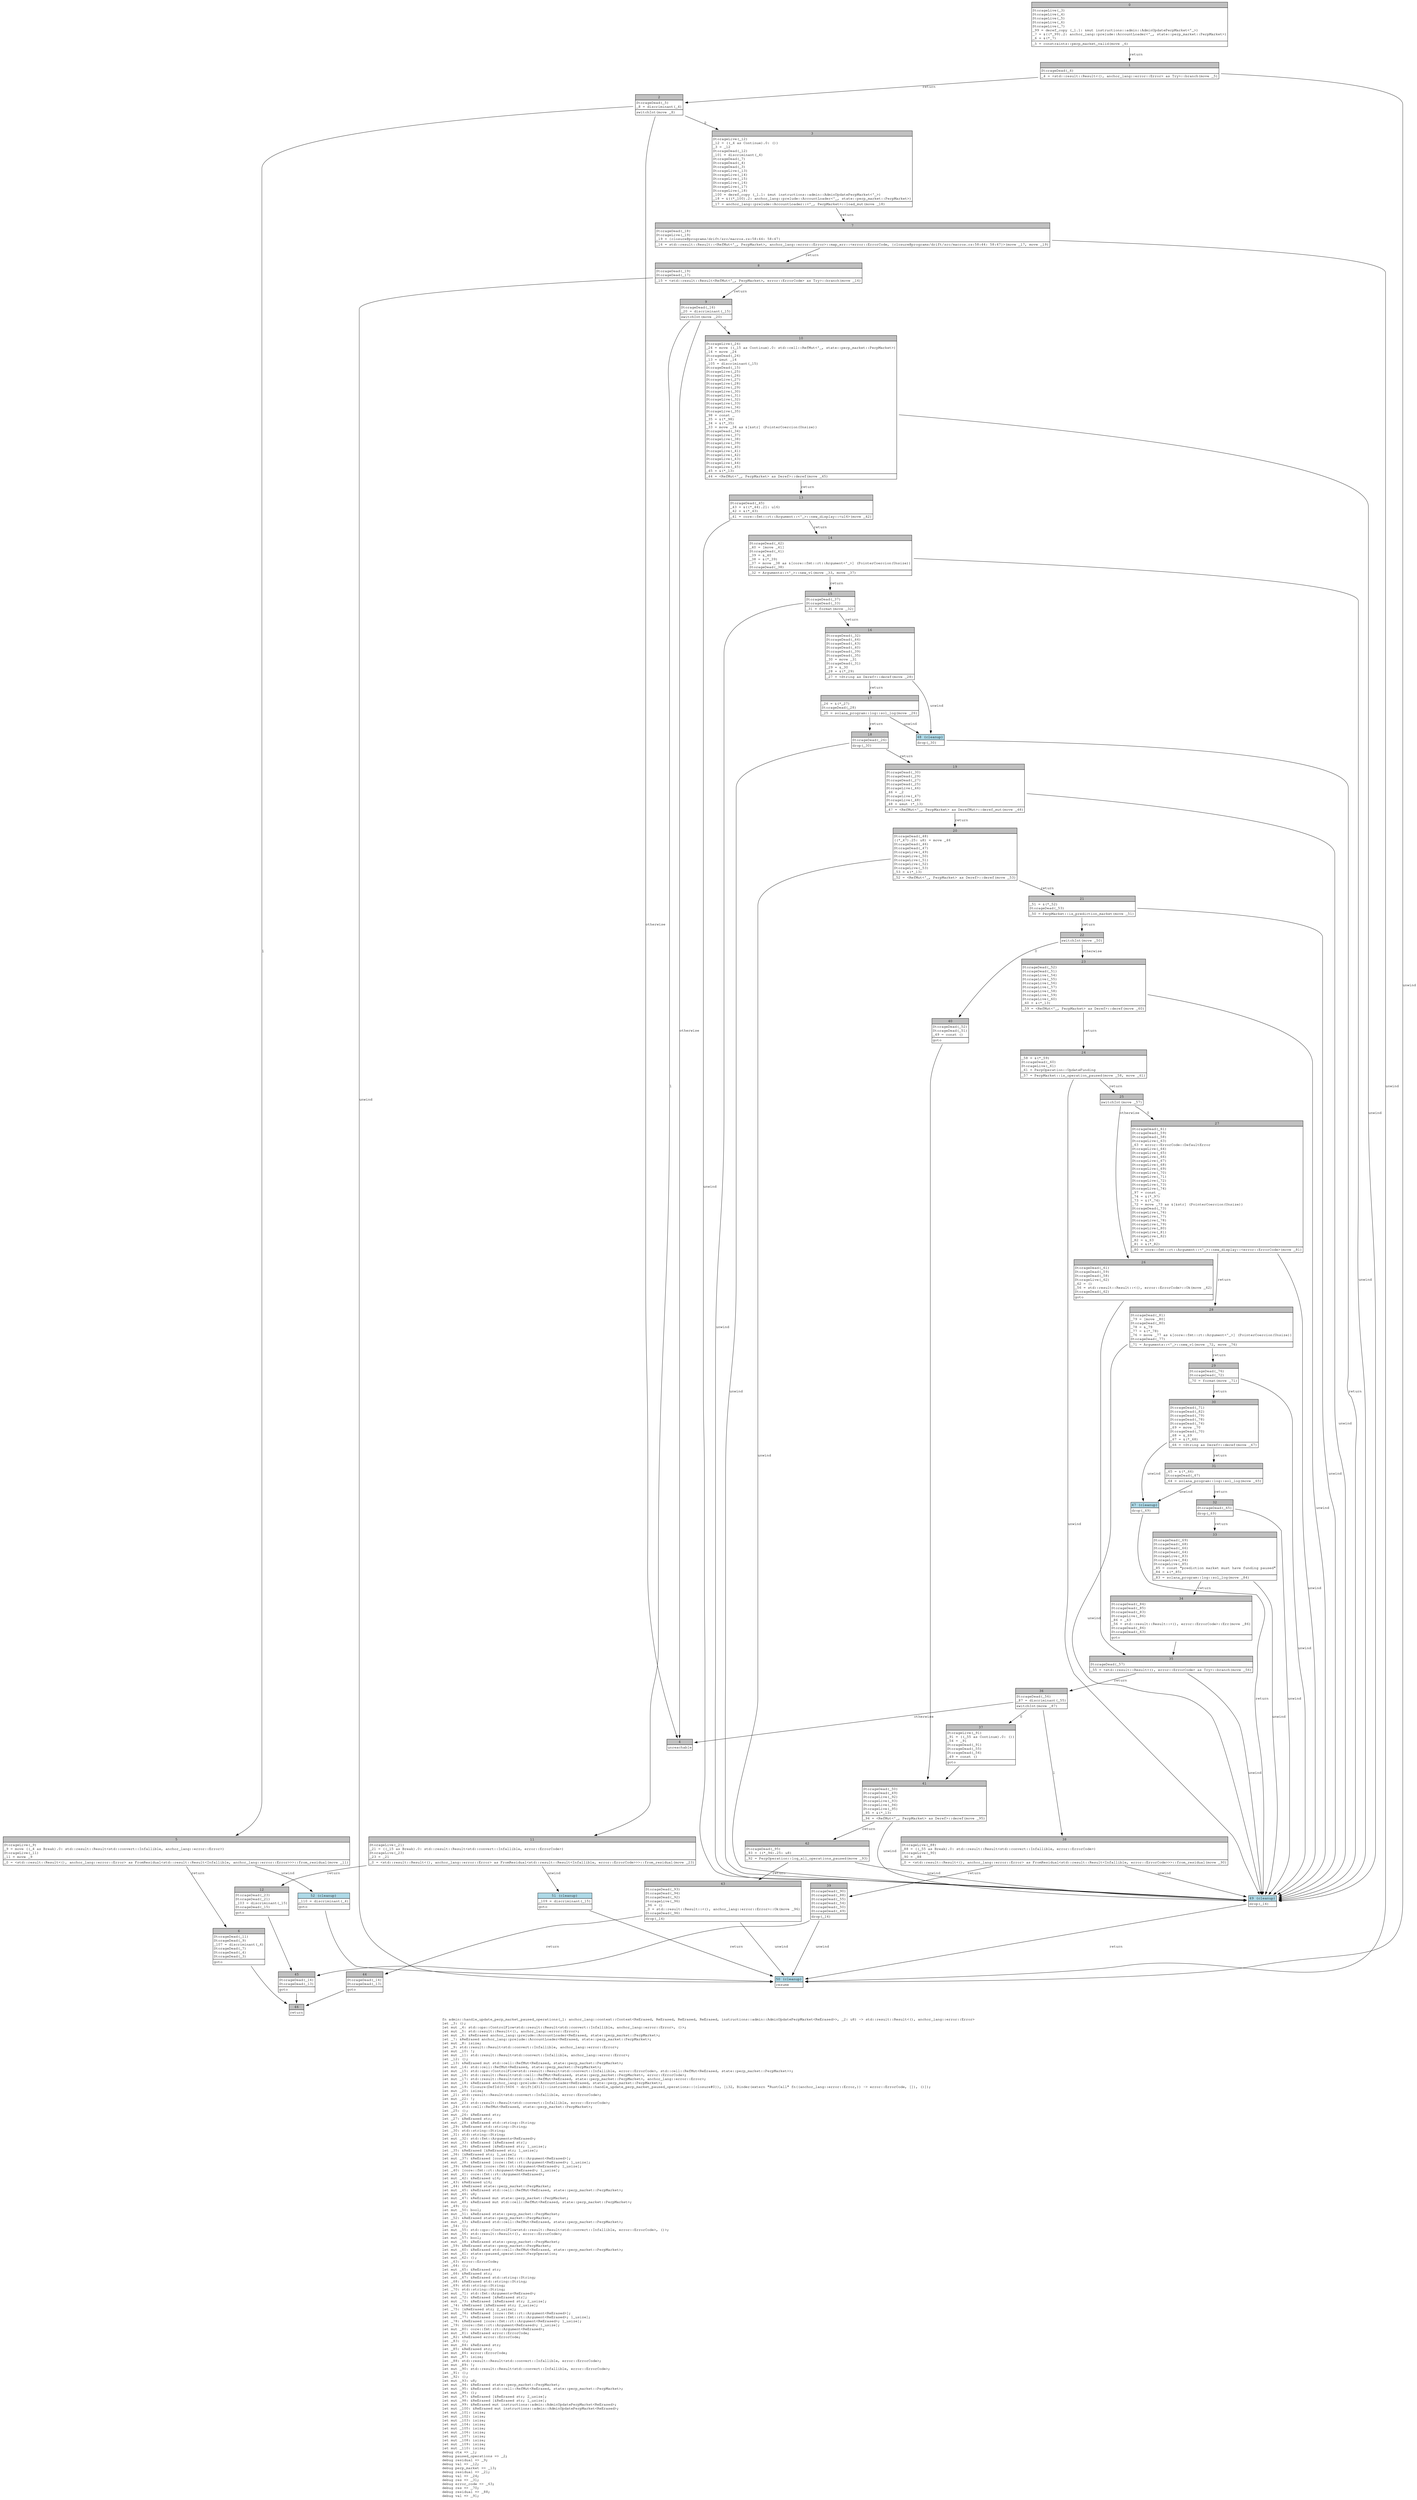 digraph Mir_0_5605 {
    graph [fontname="Courier, monospace"];
    node [fontname="Courier, monospace"];
    edge [fontname="Courier, monospace"];
    label=<fn admin::handle_update_perp_market_paused_operations(_1: anchor_lang::context::Context&lt;ReErased, ReErased, ReErased, ReErased, instructions::admin::AdminUpdatePerpMarket&lt;ReErased&gt;&gt;, _2: u8) -&gt; std::result::Result&lt;(), anchor_lang::error::Error&gt;<br align="left"/>let _3: ();<br align="left"/>let mut _4: std::ops::ControlFlow&lt;std::result::Result&lt;std::convert::Infallible, anchor_lang::error::Error&gt;, ()&gt;;<br align="left"/>let mut _5: std::result::Result&lt;(), anchor_lang::error::Error&gt;;<br align="left"/>let mut _6: &amp;ReErased anchor_lang::prelude::AccountLoader&lt;ReErased, state::perp_market::PerpMarket&gt;;<br align="left"/>let _7: &amp;ReErased anchor_lang::prelude::AccountLoader&lt;ReErased, state::perp_market::PerpMarket&gt;;<br align="left"/>let mut _8: isize;<br align="left"/>let _9: std::result::Result&lt;std::convert::Infallible, anchor_lang::error::Error&gt;;<br align="left"/>let mut _10: !;<br align="left"/>let mut _11: std::result::Result&lt;std::convert::Infallible, anchor_lang::error::Error&gt;;<br align="left"/>let _12: ();<br align="left"/>let _13: &amp;ReErased mut std::cell::RefMut&lt;ReErased, state::perp_market::PerpMarket&gt;;<br align="left"/>let mut _14: std::cell::RefMut&lt;ReErased, state::perp_market::PerpMarket&gt;;<br align="left"/>let mut _15: std::ops::ControlFlow&lt;std::result::Result&lt;std::convert::Infallible, error::ErrorCode&gt;, std::cell::RefMut&lt;ReErased, state::perp_market::PerpMarket&gt;&gt;;<br align="left"/>let mut _16: std::result::Result&lt;std::cell::RefMut&lt;ReErased, state::perp_market::PerpMarket&gt;, error::ErrorCode&gt;;<br align="left"/>let mut _17: std::result::Result&lt;std::cell::RefMut&lt;ReErased, state::perp_market::PerpMarket&gt;, anchor_lang::error::Error&gt;;<br align="left"/>let mut _18: &amp;ReErased anchor_lang::prelude::AccountLoader&lt;ReErased, state::perp_market::PerpMarket&gt;;<br align="left"/>let mut _19: Closure(DefId(0:5606 ~ drift[d311]::instructions::admin::handle_update_perp_market_paused_operations::{closure#0}), [i32, Binder(extern &quot;RustCall&quot; fn((anchor_lang::error::Error,)) -&gt; error::ErrorCode, []), ()]);<br align="left"/>let mut _20: isize;<br align="left"/>let _21: std::result::Result&lt;std::convert::Infallible, error::ErrorCode&gt;;<br align="left"/>let mut _22: !;<br align="left"/>let mut _23: std::result::Result&lt;std::convert::Infallible, error::ErrorCode&gt;;<br align="left"/>let _24: std::cell::RefMut&lt;ReErased, state::perp_market::PerpMarket&gt;;<br align="left"/>let _25: ();<br align="left"/>let mut _26: &amp;ReErased str;<br align="left"/>let _27: &amp;ReErased str;<br align="left"/>let mut _28: &amp;ReErased std::string::String;<br align="left"/>let _29: &amp;ReErased std::string::String;<br align="left"/>let _30: std::string::String;<br align="left"/>let _31: std::string::String;<br align="left"/>let mut _32: std::fmt::Arguments&lt;ReErased&gt;;<br align="left"/>let mut _33: &amp;ReErased [&amp;ReErased str];<br align="left"/>let mut _34: &amp;ReErased [&amp;ReErased str; 1_usize];<br align="left"/>let _35: &amp;ReErased [&amp;ReErased str; 1_usize];<br align="left"/>let _36: [&amp;ReErased str; 1_usize];<br align="left"/>let mut _37: &amp;ReErased [core::fmt::rt::Argument&lt;ReErased&gt;];<br align="left"/>let mut _38: &amp;ReErased [core::fmt::rt::Argument&lt;ReErased&gt;; 1_usize];<br align="left"/>let _39: &amp;ReErased [core::fmt::rt::Argument&lt;ReErased&gt;; 1_usize];<br align="left"/>let _40: [core::fmt::rt::Argument&lt;ReErased&gt;; 1_usize];<br align="left"/>let mut _41: core::fmt::rt::Argument&lt;ReErased&gt;;<br align="left"/>let mut _42: &amp;ReErased u16;<br align="left"/>let _43: &amp;ReErased u16;<br align="left"/>let _44: &amp;ReErased state::perp_market::PerpMarket;<br align="left"/>let mut _45: &amp;ReErased std::cell::RefMut&lt;ReErased, state::perp_market::PerpMarket&gt;;<br align="left"/>let mut _46: u8;<br align="left"/>let mut _47: &amp;ReErased mut state::perp_market::PerpMarket;<br align="left"/>let mut _48: &amp;ReErased mut std::cell::RefMut&lt;ReErased, state::perp_market::PerpMarket&gt;;<br align="left"/>let _49: ();<br align="left"/>let mut _50: bool;<br align="left"/>let mut _51: &amp;ReErased state::perp_market::PerpMarket;<br align="left"/>let _52: &amp;ReErased state::perp_market::PerpMarket;<br align="left"/>let mut _53: &amp;ReErased std::cell::RefMut&lt;ReErased, state::perp_market::PerpMarket&gt;;<br align="left"/>let _54: ();<br align="left"/>let mut _55: std::ops::ControlFlow&lt;std::result::Result&lt;std::convert::Infallible, error::ErrorCode&gt;, ()&gt;;<br align="left"/>let mut _56: std::result::Result&lt;(), error::ErrorCode&gt;;<br align="left"/>let mut _57: bool;<br align="left"/>let mut _58: &amp;ReErased state::perp_market::PerpMarket;<br align="left"/>let _59: &amp;ReErased state::perp_market::PerpMarket;<br align="left"/>let mut _60: &amp;ReErased std::cell::RefMut&lt;ReErased, state::perp_market::PerpMarket&gt;;<br align="left"/>let mut _61: state::paused_operations::PerpOperation;<br align="left"/>let mut _62: ();<br align="left"/>let _63: error::ErrorCode;<br align="left"/>let _64: ();<br align="left"/>let mut _65: &amp;ReErased str;<br align="left"/>let _66: &amp;ReErased str;<br align="left"/>let mut _67: &amp;ReErased std::string::String;<br align="left"/>let _68: &amp;ReErased std::string::String;<br align="left"/>let _69: std::string::String;<br align="left"/>let _70: std::string::String;<br align="left"/>let mut _71: std::fmt::Arguments&lt;ReErased&gt;;<br align="left"/>let mut _72: &amp;ReErased [&amp;ReErased str];<br align="left"/>let mut _73: &amp;ReErased [&amp;ReErased str; 2_usize];<br align="left"/>let _74: &amp;ReErased [&amp;ReErased str; 2_usize];<br align="left"/>let _75: [&amp;ReErased str; 2_usize];<br align="left"/>let mut _76: &amp;ReErased [core::fmt::rt::Argument&lt;ReErased&gt;];<br align="left"/>let mut _77: &amp;ReErased [core::fmt::rt::Argument&lt;ReErased&gt;; 1_usize];<br align="left"/>let _78: &amp;ReErased [core::fmt::rt::Argument&lt;ReErased&gt;; 1_usize];<br align="left"/>let _79: [core::fmt::rt::Argument&lt;ReErased&gt;; 1_usize];<br align="left"/>let mut _80: core::fmt::rt::Argument&lt;ReErased&gt;;<br align="left"/>let mut _81: &amp;ReErased error::ErrorCode;<br align="left"/>let _82: &amp;ReErased error::ErrorCode;<br align="left"/>let _83: ();<br align="left"/>let mut _84: &amp;ReErased str;<br align="left"/>let _85: &amp;ReErased str;<br align="left"/>let mut _86: error::ErrorCode;<br align="left"/>let mut _87: isize;<br align="left"/>let _88: std::result::Result&lt;std::convert::Infallible, error::ErrorCode&gt;;<br align="left"/>let mut _89: !;<br align="left"/>let mut _90: std::result::Result&lt;std::convert::Infallible, error::ErrorCode&gt;;<br align="left"/>let _91: ();<br align="left"/>let _92: ();<br align="left"/>let mut _93: u8;<br align="left"/>let mut _94: &amp;ReErased state::perp_market::PerpMarket;<br align="left"/>let mut _95: &amp;ReErased std::cell::RefMut&lt;ReErased, state::perp_market::PerpMarket&gt;;<br align="left"/>let mut _96: ();<br align="left"/>let mut _97: &amp;ReErased [&amp;ReErased str; 2_usize];<br align="left"/>let mut _98: &amp;ReErased [&amp;ReErased str; 1_usize];<br align="left"/>let mut _99: &amp;ReErased mut instructions::admin::AdminUpdatePerpMarket&lt;ReErased&gt;;<br align="left"/>let mut _100: &amp;ReErased mut instructions::admin::AdminUpdatePerpMarket&lt;ReErased&gt;;<br align="left"/>let mut _101: isize;<br align="left"/>let mut _102: isize;<br align="left"/>let mut _103: isize;<br align="left"/>let mut _104: isize;<br align="left"/>let mut _105: isize;<br align="left"/>let mut _106: isize;<br align="left"/>let mut _107: isize;<br align="left"/>let mut _108: isize;<br align="left"/>let mut _109: isize;<br align="left"/>let mut _110: isize;<br align="left"/>debug ctx =&gt; _1;<br align="left"/>debug paused_operations =&gt; _2;<br align="left"/>debug residual =&gt; _9;<br align="left"/>debug val =&gt; _12;<br align="left"/>debug perp_market =&gt; _13;<br align="left"/>debug residual =&gt; _21;<br align="left"/>debug val =&gt; _24;<br align="left"/>debug res =&gt; _31;<br align="left"/>debug error_code =&gt; _63;<br align="left"/>debug res =&gt; _70;<br align="left"/>debug residual =&gt; _88;<br align="left"/>debug val =&gt; _91;<br align="left"/>>;
    bb0__0_5605 [shape="none", label=<<table border="0" cellborder="1" cellspacing="0"><tr><td bgcolor="gray" align="center" colspan="1">0</td></tr><tr><td align="left" balign="left">StorageLive(_3)<br/>StorageLive(_4)<br/>StorageLive(_5)<br/>StorageLive(_6)<br/>StorageLive(_7)<br/>_99 = deref_copy (_1.1: &amp;mut instructions::admin::AdminUpdatePerpMarket&lt;'_&gt;)<br/>_7 = &amp;((*_99).2: anchor_lang::prelude::AccountLoader&lt;'_, state::perp_market::PerpMarket&gt;)<br/>_6 = &amp;(*_7)<br/></td></tr><tr><td align="left">_5 = constraints::perp_market_valid(move _6)</td></tr></table>>];
    bb1__0_5605 [shape="none", label=<<table border="0" cellborder="1" cellspacing="0"><tr><td bgcolor="gray" align="center" colspan="1">1</td></tr><tr><td align="left" balign="left">StorageDead(_6)<br/></td></tr><tr><td align="left">_4 = &lt;std::result::Result&lt;(), anchor_lang::error::Error&gt; as Try&gt;::branch(move _5)</td></tr></table>>];
    bb2__0_5605 [shape="none", label=<<table border="0" cellborder="1" cellspacing="0"><tr><td bgcolor="gray" align="center" colspan="1">2</td></tr><tr><td align="left" balign="left">StorageDead(_5)<br/>_8 = discriminant(_4)<br/></td></tr><tr><td align="left">switchInt(move _8)</td></tr></table>>];
    bb3__0_5605 [shape="none", label=<<table border="0" cellborder="1" cellspacing="0"><tr><td bgcolor="gray" align="center" colspan="1">3</td></tr><tr><td align="left" balign="left">StorageLive(_12)<br/>_12 = ((_4 as Continue).0: ())<br/>_3 = _12<br/>StorageDead(_12)<br/>_101 = discriminant(_4)<br/>StorageDead(_7)<br/>StorageDead(_4)<br/>StorageDead(_3)<br/>StorageLive(_13)<br/>StorageLive(_14)<br/>StorageLive(_15)<br/>StorageLive(_16)<br/>StorageLive(_17)<br/>StorageLive(_18)<br/>_100 = deref_copy (_1.1: &amp;mut instructions::admin::AdminUpdatePerpMarket&lt;'_&gt;)<br/>_18 = &amp;((*_100).2: anchor_lang::prelude::AccountLoader&lt;'_, state::perp_market::PerpMarket&gt;)<br/></td></tr><tr><td align="left">_17 = anchor_lang::prelude::AccountLoader::&lt;'_, PerpMarket&gt;::load_mut(move _18)</td></tr></table>>];
    bb4__0_5605 [shape="none", label=<<table border="0" cellborder="1" cellspacing="0"><tr><td bgcolor="gray" align="center" colspan="1">4</td></tr><tr><td align="left">unreachable</td></tr></table>>];
    bb5__0_5605 [shape="none", label=<<table border="0" cellborder="1" cellspacing="0"><tr><td bgcolor="gray" align="center" colspan="1">5</td></tr><tr><td align="left" balign="left">StorageLive(_9)<br/>_9 = move ((_4 as Break).0: std::result::Result&lt;std::convert::Infallible, anchor_lang::error::Error&gt;)<br/>StorageLive(_11)<br/>_11 = move _9<br/></td></tr><tr><td align="left">_0 = &lt;std::result::Result&lt;(), anchor_lang::error::Error&gt; as FromResidual&lt;std::result::Result&lt;Infallible, anchor_lang::error::Error&gt;&gt;&gt;::from_residual(move _11)</td></tr></table>>];
    bb6__0_5605 [shape="none", label=<<table border="0" cellborder="1" cellspacing="0"><tr><td bgcolor="gray" align="center" colspan="1">6</td></tr><tr><td align="left" balign="left">StorageDead(_11)<br/>StorageDead(_9)<br/>_107 = discriminant(_4)<br/>StorageDead(_7)<br/>StorageDead(_4)<br/>StorageDead(_3)<br/></td></tr><tr><td align="left">goto</td></tr></table>>];
    bb7__0_5605 [shape="none", label=<<table border="0" cellborder="1" cellspacing="0"><tr><td bgcolor="gray" align="center" colspan="1">7</td></tr><tr><td align="left" balign="left">StorageDead(_18)<br/>StorageLive(_19)<br/>_19 = {closure@programs/drift/src/macros.rs:58:44: 58:47}<br/></td></tr><tr><td align="left">_16 = std::result::Result::&lt;RefMut&lt;'_, PerpMarket&gt;, anchor_lang::error::Error&gt;::map_err::&lt;error::ErrorCode, {closure@programs/drift/src/macros.rs:58:44: 58:47}&gt;(move _17, move _19)</td></tr></table>>];
    bb8__0_5605 [shape="none", label=<<table border="0" cellborder="1" cellspacing="0"><tr><td bgcolor="gray" align="center" colspan="1">8</td></tr><tr><td align="left" balign="left">StorageDead(_19)<br/>StorageDead(_17)<br/></td></tr><tr><td align="left">_15 = &lt;std::result::Result&lt;RefMut&lt;'_, PerpMarket&gt;, error::ErrorCode&gt; as Try&gt;::branch(move _16)</td></tr></table>>];
    bb9__0_5605 [shape="none", label=<<table border="0" cellborder="1" cellspacing="0"><tr><td bgcolor="gray" align="center" colspan="1">9</td></tr><tr><td align="left" balign="left">StorageDead(_16)<br/>_20 = discriminant(_15)<br/></td></tr><tr><td align="left">switchInt(move _20)</td></tr></table>>];
    bb10__0_5605 [shape="none", label=<<table border="0" cellborder="1" cellspacing="0"><tr><td bgcolor="gray" align="center" colspan="1">10</td></tr><tr><td align="left" balign="left">StorageLive(_24)<br/>_24 = move ((_15 as Continue).0: std::cell::RefMut&lt;'_, state::perp_market::PerpMarket&gt;)<br/>_14 = move _24<br/>StorageDead(_24)<br/>_13 = &amp;mut _14<br/>_105 = discriminant(_15)<br/>StorageDead(_15)<br/>StorageLive(_25)<br/>StorageLive(_26)<br/>StorageLive(_27)<br/>StorageLive(_28)<br/>StorageLive(_29)<br/>StorageLive(_30)<br/>StorageLive(_31)<br/>StorageLive(_32)<br/>StorageLive(_33)<br/>StorageLive(_34)<br/>StorageLive(_35)<br/>_98 = const _<br/>_35 = &amp;(*_98)<br/>_34 = &amp;(*_35)<br/>_33 = move _34 as &amp;[&amp;str] (PointerCoercion(Unsize))<br/>StorageDead(_34)<br/>StorageLive(_37)<br/>StorageLive(_38)<br/>StorageLive(_39)<br/>StorageLive(_40)<br/>StorageLive(_41)<br/>StorageLive(_42)<br/>StorageLive(_43)<br/>StorageLive(_44)<br/>StorageLive(_45)<br/>_45 = &amp;(*_13)<br/></td></tr><tr><td align="left">_44 = &lt;RefMut&lt;'_, PerpMarket&gt; as Deref&gt;::deref(move _45)</td></tr></table>>];
    bb11__0_5605 [shape="none", label=<<table border="0" cellborder="1" cellspacing="0"><tr><td bgcolor="gray" align="center" colspan="1">11</td></tr><tr><td align="left" balign="left">StorageLive(_21)<br/>_21 = ((_15 as Break).0: std::result::Result&lt;std::convert::Infallible, error::ErrorCode&gt;)<br/>StorageLive(_23)<br/>_23 = _21<br/></td></tr><tr><td align="left">_0 = &lt;std::result::Result&lt;(), anchor_lang::error::Error&gt; as FromResidual&lt;std::result::Result&lt;Infallible, error::ErrorCode&gt;&gt;&gt;::from_residual(move _23)</td></tr></table>>];
    bb12__0_5605 [shape="none", label=<<table border="0" cellborder="1" cellspacing="0"><tr><td bgcolor="gray" align="center" colspan="1">12</td></tr><tr><td align="left" balign="left">StorageDead(_23)<br/>StorageDead(_21)<br/>_103 = discriminant(_15)<br/>StorageDead(_15)<br/></td></tr><tr><td align="left">goto</td></tr></table>>];
    bb13__0_5605 [shape="none", label=<<table border="0" cellborder="1" cellspacing="0"><tr><td bgcolor="gray" align="center" colspan="1">13</td></tr><tr><td align="left" balign="left">StorageDead(_45)<br/>_43 = &amp;((*_44).21: u16)<br/>_42 = &amp;(*_43)<br/></td></tr><tr><td align="left">_41 = core::fmt::rt::Argument::&lt;'_&gt;::new_display::&lt;u16&gt;(move _42)</td></tr></table>>];
    bb14__0_5605 [shape="none", label=<<table border="0" cellborder="1" cellspacing="0"><tr><td bgcolor="gray" align="center" colspan="1">14</td></tr><tr><td align="left" balign="left">StorageDead(_42)<br/>_40 = [move _41]<br/>StorageDead(_41)<br/>_39 = &amp;_40<br/>_38 = &amp;(*_39)<br/>_37 = move _38 as &amp;[core::fmt::rt::Argument&lt;'_&gt;] (PointerCoercion(Unsize))<br/>StorageDead(_38)<br/></td></tr><tr><td align="left">_32 = Arguments::&lt;'_&gt;::new_v1(move _33, move _37)</td></tr></table>>];
    bb15__0_5605 [shape="none", label=<<table border="0" cellborder="1" cellspacing="0"><tr><td bgcolor="gray" align="center" colspan="1">15</td></tr><tr><td align="left" balign="left">StorageDead(_37)<br/>StorageDead(_33)<br/></td></tr><tr><td align="left">_31 = format(move _32)</td></tr></table>>];
    bb16__0_5605 [shape="none", label=<<table border="0" cellborder="1" cellspacing="0"><tr><td bgcolor="gray" align="center" colspan="1">16</td></tr><tr><td align="left" balign="left">StorageDead(_32)<br/>StorageDead(_44)<br/>StorageDead(_43)<br/>StorageDead(_40)<br/>StorageDead(_39)<br/>StorageDead(_35)<br/>_30 = move _31<br/>StorageDead(_31)<br/>_29 = &amp;_30<br/>_28 = &amp;(*_29)<br/></td></tr><tr><td align="left">_27 = &lt;String as Deref&gt;::deref(move _28)</td></tr></table>>];
    bb17__0_5605 [shape="none", label=<<table border="0" cellborder="1" cellspacing="0"><tr><td bgcolor="gray" align="center" colspan="1">17</td></tr><tr><td align="left" balign="left">_26 = &amp;(*_27)<br/>StorageDead(_28)<br/></td></tr><tr><td align="left">_25 = solana_program::log::sol_log(move _26)</td></tr></table>>];
    bb18__0_5605 [shape="none", label=<<table border="0" cellborder="1" cellspacing="0"><tr><td bgcolor="gray" align="center" colspan="1">18</td></tr><tr><td align="left" balign="left">StorageDead(_26)<br/></td></tr><tr><td align="left">drop(_30)</td></tr></table>>];
    bb19__0_5605 [shape="none", label=<<table border="0" cellborder="1" cellspacing="0"><tr><td bgcolor="gray" align="center" colspan="1">19</td></tr><tr><td align="left" balign="left">StorageDead(_30)<br/>StorageDead(_29)<br/>StorageDead(_27)<br/>StorageDead(_25)<br/>StorageLive(_46)<br/>_46 = _2<br/>StorageLive(_47)<br/>StorageLive(_48)<br/>_48 = &amp;mut (*_13)<br/></td></tr><tr><td align="left">_47 = &lt;RefMut&lt;'_, PerpMarket&gt; as DerefMut&gt;::deref_mut(move _48)</td></tr></table>>];
    bb20__0_5605 [shape="none", label=<<table border="0" cellborder="1" cellspacing="0"><tr><td bgcolor="gray" align="center" colspan="1">20</td></tr><tr><td align="left" balign="left">StorageDead(_48)<br/>((*_47).25: u8) = move _46<br/>StorageDead(_46)<br/>StorageDead(_47)<br/>StorageLive(_49)<br/>StorageLive(_50)<br/>StorageLive(_51)<br/>StorageLive(_52)<br/>StorageLive(_53)<br/>_53 = &amp;(*_13)<br/></td></tr><tr><td align="left">_52 = &lt;RefMut&lt;'_, PerpMarket&gt; as Deref&gt;::deref(move _53)</td></tr></table>>];
    bb21__0_5605 [shape="none", label=<<table border="0" cellborder="1" cellspacing="0"><tr><td bgcolor="gray" align="center" colspan="1">21</td></tr><tr><td align="left" balign="left">_51 = &amp;(*_52)<br/>StorageDead(_53)<br/></td></tr><tr><td align="left">_50 = PerpMarket::is_prediction_market(move _51)</td></tr></table>>];
    bb22__0_5605 [shape="none", label=<<table border="0" cellborder="1" cellspacing="0"><tr><td bgcolor="gray" align="center" colspan="1">22</td></tr><tr><td align="left">switchInt(move _50)</td></tr></table>>];
    bb23__0_5605 [shape="none", label=<<table border="0" cellborder="1" cellspacing="0"><tr><td bgcolor="gray" align="center" colspan="1">23</td></tr><tr><td align="left" balign="left">StorageDead(_52)<br/>StorageDead(_51)<br/>StorageLive(_54)<br/>StorageLive(_55)<br/>StorageLive(_56)<br/>StorageLive(_57)<br/>StorageLive(_58)<br/>StorageLive(_59)<br/>StorageLive(_60)<br/>_60 = &amp;(*_13)<br/></td></tr><tr><td align="left">_59 = &lt;RefMut&lt;'_, PerpMarket&gt; as Deref&gt;::deref(move _60)</td></tr></table>>];
    bb24__0_5605 [shape="none", label=<<table border="0" cellborder="1" cellspacing="0"><tr><td bgcolor="gray" align="center" colspan="1">24</td></tr><tr><td align="left" balign="left">_58 = &amp;(*_59)<br/>StorageDead(_60)<br/>StorageLive(_61)<br/>_61 = PerpOperation::UpdateFunding<br/></td></tr><tr><td align="left">_57 = PerpMarket::is_operation_paused(move _58, move _61)</td></tr></table>>];
    bb25__0_5605 [shape="none", label=<<table border="0" cellborder="1" cellspacing="0"><tr><td bgcolor="gray" align="center" colspan="1">25</td></tr><tr><td align="left">switchInt(move _57)</td></tr></table>>];
    bb26__0_5605 [shape="none", label=<<table border="0" cellborder="1" cellspacing="0"><tr><td bgcolor="gray" align="center" colspan="1">26</td></tr><tr><td align="left" balign="left">StorageDead(_61)<br/>StorageDead(_59)<br/>StorageDead(_58)<br/>StorageLive(_62)<br/>_62 = ()<br/>_56 = std::result::Result::&lt;(), error::ErrorCode&gt;::Ok(move _62)<br/>StorageDead(_62)<br/></td></tr><tr><td align="left">goto</td></tr></table>>];
    bb27__0_5605 [shape="none", label=<<table border="0" cellborder="1" cellspacing="0"><tr><td bgcolor="gray" align="center" colspan="1">27</td></tr><tr><td align="left" balign="left">StorageDead(_61)<br/>StorageDead(_59)<br/>StorageDead(_58)<br/>StorageLive(_63)<br/>_63 = error::ErrorCode::DefaultError<br/>StorageLive(_64)<br/>StorageLive(_65)<br/>StorageLive(_66)<br/>StorageLive(_67)<br/>StorageLive(_68)<br/>StorageLive(_69)<br/>StorageLive(_70)<br/>StorageLive(_71)<br/>StorageLive(_72)<br/>StorageLive(_73)<br/>StorageLive(_74)<br/>_97 = const _<br/>_74 = &amp;(*_97)<br/>_73 = &amp;(*_74)<br/>_72 = move _73 as &amp;[&amp;str] (PointerCoercion(Unsize))<br/>StorageDead(_73)<br/>StorageLive(_76)<br/>StorageLive(_77)<br/>StorageLive(_78)<br/>StorageLive(_79)<br/>StorageLive(_80)<br/>StorageLive(_81)<br/>StorageLive(_82)<br/>_82 = &amp;_63<br/>_81 = &amp;(*_82)<br/></td></tr><tr><td align="left">_80 = core::fmt::rt::Argument::&lt;'_&gt;::new_display::&lt;error::ErrorCode&gt;(move _81)</td></tr></table>>];
    bb28__0_5605 [shape="none", label=<<table border="0" cellborder="1" cellspacing="0"><tr><td bgcolor="gray" align="center" colspan="1">28</td></tr><tr><td align="left" balign="left">StorageDead(_81)<br/>_79 = [move _80]<br/>StorageDead(_80)<br/>_78 = &amp;_79<br/>_77 = &amp;(*_78)<br/>_76 = move _77 as &amp;[core::fmt::rt::Argument&lt;'_&gt;] (PointerCoercion(Unsize))<br/>StorageDead(_77)<br/></td></tr><tr><td align="left">_71 = Arguments::&lt;'_&gt;::new_v1(move _72, move _76)</td></tr></table>>];
    bb29__0_5605 [shape="none", label=<<table border="0" cellborder="1" cellspacing="0"><tr><td bgcolor="gray" align="center" colspan="1">29</td></tr><tr><td align="left" balign="left">StorageDead(_76)<br/>StorageDead(_72)<br/></td></tr><tr><td align="left">_70 = format(move _71)</td></tr></table>>];
    bb30__0_5605 [shape="none", label=<<table border="0" cellborder="1" cellspacing="0"><tr><td bgcolor="gray" align="center" colspan="1">30</td></tr><tr><td align="left" balign="left">StorageDead(_71)<br/>StorageDead(_82)<br/>StorageDead(_79)<br/>StorageDead(_78)<br/>StorageDead(_74)<br/>_69 = move _70<br/>StorageDead(_70)<br/>_68 = &amp;_69<br/>_67 = &amp;(*_68)<br/></td></tr><tr><td align="left">_66 = &lt;String as Deref&gt;::deref(move _67)</td></tr></table>>];
    bb31__0_5605 [shape="none", label=<<table border="0" cellborder="1" cellspacing="0"><tr><td bgcolor="gray" align="center" colspan="1">31</td></tr><tr><td align="left" balign="left">_65 = &amp;(*_66)<br/>StorageDead(_67)<br/></td></tr><tr><td align="left">_64 = solana_program::log::sol_log(move _65)</td></tr></table>>];
    bb32__0_5605 [shape="none", label=<<table border="0" cellborder="1" cellspacing="0"><tr><td bgcolor="gray" align="center" colspan="1">32</td></tr><tr><td align="left" balign="left">StorageDead(_65)<br/></td></tr><tr><td align="left">drop(_69)</td></tr></table>>];
    bb33__0_5605 [shape="none", label=<<table border="0" cellborder="1" cellspacing="0"><tr><td bgcolor="gray" align="center" colspan="1">33</td></tr><tr><td align="left" balign="left">StorageDead(_69)<br/>StorageDead(_68)<br/>StorageDead(_66)<br/>StorageDead(_64)<br/>StorageLive(_83)<br/>StorageLive(_84)<br/>StorageLive(_85)<br/>_85 = const &quot;prediction market must have funding paused&quot;<br/>_84 = &amp;(*_85)<br/></td></tr><tr><td align="left">_83 = solana_program::log::sol_log(move _84)</td></tr></table>>];
    bb34__0_5605 [shape="none", label=<<table border="0" cellborder="1" cellspacing="0"><tr><td bgcolor="gray" align="center" colspan="1">34</td></tr><tr><td align="left" balign="left">StorageDead(_84)<br/>StorageDead(_85)<br/>StorageDead(_83)<br/>StorageLive(_86)<br/>_86 = _63<br/>_56 = std::result::Result::&lt;(), error::ErrorCode&gt;::Err(move _86)<br/>StorageDead(_86)<br/>StorageDead(_63)<br/></td></tr><tr><td align="left">goto</td></tr></table>>];
    bb35__0_5605 [shape="none", label=<<table border="0" cellborder="1" cellspacing="0"><tr><td bgcolor="gray" align="center" colspan="1">35</td></tr><tr><td align="left" balign="left">StorageDead(_57)<br/></td></tr><tr><td align="left">_55 = &lt;std::result::Result&lt;(), error::ErrorCode&gt; as Try&gt;::branch(move _56)</td></tr></table>>];
    bb36__0_5605 [shape="none", label=<<table border="0" cellborder="1" cellspacing="0"><tr><td bgcolor="gray" align="center" colspan="1">36</td></tr><tr><td align="left" balign="left">StorageDead(_56)<br/>_87 = discriminant(_55)<br/></td></tr><tr><td align="left">switchInt(move _87)</td></tr></table>>];
    bb37__0_5605 [shape="none", label=<<table border="0" cellborder="1" cellspacing="0"><tr><td bgcolor="gray" align="center" colspan="1">37</td></tr><tr><td align="left" balign="left">StorageLive(_91)<br/>_91 = ((_55 as Continue).0: ())<br/>_54 = _91<br/>StorageDead(_91)<br/>StorageDead(_55)<br/>StorageDead(_54)<br/>_49 = const ()<br/></td></tr><tr><td align="left">goto</td></tr></table>>];
    bb38__0_5605 [shape="none", label=<<table border="0" cellborder="1" cellspacing="0"><tr><td bgcolor="gray" align="center" colspan="1">38</td></tr><tr><td align="left" balign="left">StorageLive(_88)<br/>_88 = ((_55 as Break).0: std::result::Result&lt;std::convert::Infallible, error::ErrorCode&gt;)<br/>StorageLive(_90)<br/>_90 = _88<br/></td></tr><tr><td align="left">_0 = &lt;std::result::Result&lt;(), anchor_lang::error::Error&gt; as FromResidual&lt;std::result::Result&lt;Infallible, error::ErrorCode&gt;&gt;&gt;::from_residual(move _90)</td></tr></table>>];
    bb39__0_5605 [shape="none", label=<<table border="0" cellborder="1" cellspacing="0"><tr><td bgcolor="gray" align="center" colspan="1">39</td></tr><tr><td align="left" balign="left">StorageDead(_90)<br/>StorageDead(_88)<br/>StorageDead(_55)<br/>StorageDead(_54)<br/>StorageDead(_50)<br/>StorageDead(_49)<br/></td></tr><tr><td align="left">drop(_14)</td></tr></table>>];
    bb40__0_5605 [shape="none", label=<<table border="0" cellborder="1" cellspacing="0"><tr><td bgcolor="gray" align="center" colspan="1">40</td></tr><tr><td align="left" balign="left">StorageDead(_52)<br/>StorageDead(_51)<br/>_49 = const ()<br/></td></tr><tr><td align="left">goto</td></tr></table>>];
    bb41__0_5605 [shape="none", label=<<table border="0" cellborder="1" cellspacing="0"><tr><td bgcolor="gray" align="center" colspan="1">41</td></tr><tr><td align="left" balign="left">StorageDead(_50)<br/>StorageDead(_49)<br/>StorageLive(_92)<br/>StorageLive(_93)<br/>StorageLive(_94)<br/>StorageLive(_95)<br/>_95 = &amp;(*_13)<br/></td></tr><tr><td align="left">_94 = &lt;RefMut&lt;'_, PerpMarket&gt; as Deref&gt;::deref(move _95)</td></tr></table>>];
    bb42__0_5605 [shape="none", label=<<table border="0" cellborder="1" cellspacing="0"><tr><td bgcolor="gray" align="center" colspan="1">42</td></tr><tr><td align="left" balign="left">StorageDead(_95)<br/>_93 = ((*_94).25: u8)<br/></td></tr><tr><td align="left">_92 = PerpOperation::log_all_operations_paused(move _93)</td></tr></table>>];
    bb43__0_5605 [shape="none", label=<<table border="0" cellborder="1" cellspacing="0"><tr><td bgcolor="gray" align="center" colspan="1">43</td></tr><tr><td align="left" balign="left">StorageDead(_93)<br/>StorageDead(_94)<br/>StorageDead(_92)<br/>StorageLive(_96)<br/>_96 = ()<br/>_0 = std::result::Result::&lt;(), anchor_lang::error::Error&gt;::Ok(move _96)<br/>StorageDead(_96)<br/></td></tr><tr><td align="left">drop(_14)</td></tr></table>>];
    bb44__0_5605 [shape="none", label=<<table border="0" cellborder="1" cellspacing="0"><tr><td bgcolor="gray" align="center" colspan="1">44</td></tr><tr><td align="left" balign="left">StorageDead(_14)<br/>StorageDead(_13)<br/></td></tr><tr><td align="left">goto</td></tr></table>>];
    bb45__0_5605 [shape="none", label=<<table border="0" cellborder="1" cellspacing="0"><tr><td bgcolor="gray" align="center" colspan="1">45</td></tr><tr><td align="left" balign="left">StorageDead(_14)<br/>StorageDead(_13)<br/></td></tr><tr><td align="left">goto</td></tr></table>>];
    bb46__0_5605 [shape="none", label=<<table border="0" cellborder="1" cellspacing="0"><tr><td bgcolor="gray" align="center" colspan="1">46</td></tr><tr><td align="left">return</td></tr></table>>];
    bb47__0_5605 [shape="none", label=<<table border="0" cellborder="1" cellspacing="0"><tr><td bgcolor="lightblue" align="center" colspan="1">47 (cleanup)</td></tr><tr><td align="left">drop(_69)</td></tr></table>>];
    bb48__0_5605 [shape="none", label=<<table border="0" cellborder="1" cellspacing="0"><tr><td bgcolor="lightblue" align="center" colspan="1">48 (cleanup)</td></tr><tr><td align="left">drop(_30)</td></tr></table>>];
    bb49__0_5605 [shape="none", label=<<table border="0" cellborder="1" cellspacing="0"><tr><td bgcolor="lightblue" align="center" colspan="1">49 (cleanup)</td></tr><tr><td align="left">drop(_14)</td></tr></table>>];
    bb50__0_5605 [shape="none", label=<<table border="0" cellborder="1" cellspacing="0"><tr><td bgcolor="lightblue" align="center" colspan="1">50 (cleanup)</td></tr><tr><td align="left">resume</td></tr></table>>];
    bb51__0_5605 [shape="none", label=<<table border="0" cellborder="1" cellspacing="0"><tr><td bgcolor="lightblue" align="center" colspan="1">51 (cleanup)</td></tr><tr><td align="left" balign="left">_109 = discriminant(_15)<br/></td></tr><tr><td align="left">goto</td></tr></table>>];
    bb52__0_5605 [shape="none", label=<<table border="0" cellborder="1" cellspacing="0"><tr><td bgcolor="lightblue" align="center" colspan="1">52 (cleanup)</td></tr><tr><td align="left" balign="left">_110 = discriminant(_4)<br/></td></tr><tr><td align="left">goto</td></tr></table>>];
    bb0__0_5605 -> bb1__0_5605 [label="return"];
    bb1__0_5605 -> bb2__0_5605 [label="return"];
    bb1__0_5605 -> bb50__0_5605 [label="unwind"];
    bb2__0_5605 -> bb3__0_5605 [label="0"];
    bb2__0_5605 -> bb5__0_5605 [label="1"];
    bb2__0_5605 -> bb4__0_5605 [label="otherwise"];
    bb3__0_5605 -> bb7__0_5605 [label="return"];
    bb5__0_5605 -> bb6__0_5605 [label="return"];
    bb5__0_5605 -> bb52__0_5605 [label="unwind"];
    bb6__0_5605 -> bb46__0_5605 [label=""];
    bb7__0_5605 -> bb8__0_5605 [label="return"];
    bb7__0_5605 -> bb50__0_5605 [label="unwind"];
    bb8__0_5605 -> bb9__0_5605 [label="return"];
    bb8__0_5605 -> bb50__0_5605 [label="unwind"];
    bb9__0_5605 -> bb10__0_5605 [label="0"];
    bb9__0_5605 -> bb11__0_5605 [label="1"];
    bb9__0_5605 -> bb4__0_5605 [label="otherwise"];
    bb10__0_5605 -> bb13__0_5605 [label="return"];
    bb10__0_5605 -> bb49__0_5605 [label="unwind"];
    bb11__0_5605 -> bb12__0_5605 [label="return"];
    bb11__0_5605 -> bb51__0_5605 [label="unwind"];
    bb12__0_5605 -> bb45__0_5605 [label=""];
    bb13__0_5605 -> bb14__0_5605 [label="return"];
    bb13__0_5605 -> bb49__0_5605 [label="unwind"];
    bb14__0_5605 -> bb15__0_5605 [label="return"];
    bb14__0_5605 -> bb49__0_5605 [label="unwind"];
    bb15__0_5605 -> bb16__0_5605 [label="return"];
    bb15__0_5605 -> bb49__0_5605 [label="unwind"];
    bb16__0_5605 -> bb17__0_5605 [label="return"];
    bb16__0_5605 -> bb48__0_5605 [label="unwind"];
    bb17__0_5605 -> bb18__0_5605 [label="return"];
    bb17__0_5605 -> bb48__0_5605 [label="unwind"];
    bb18__0_5605 -> bb19__0_5605 [label="return"];
    bb18__0_5605 -> bb49__0_5605 [label="unwind"];
    bb19__0_5605 -> bb20__0_5605 [label="return"];
    bb19__0_5605 -> bb49__0_5605 [label="unwind"];
    bb20__0_5605 -> bb21__0_5605 [label="return"];
    bb20__0_5605 -> bb49__0_5605 [label="unwind"];
    bb21__0_5605 -> bb22__0_5605 [label="return"];
    bb21__0_5605 -> bb49__0_5605 [label="unwind"];
    bb22__0_5605 -> bb40__0_5605 [label="0"];
    bb22__0_5605 -> bb23__0_5605 [label="otherwise"];
    bb23__0_5605 -> bb24__0_5605 [label="return"];
    bb23__0_5605 -> bb49__0_5605 [label="unwind"];
    bb24__0_5605 -> bb25__0_5605 [label="return"];
    bb24__0_5605 -> bb49__0_5605 [label="unwind"];
    bb25__0_5605 -> bb27__0_5605 [label="0"];
    bb25__0_5605 -> bb26__0_5605 [label="otherwise"];
    bb26__0_5605 -> bb35__0_5605 [label=""];
    bb27__0_5605 -> bb28__0_5605 [label="return"];
    bb27__0_5605 -> bb49__0_5605 [label="unwind"];
    bb28__0_5605 -> bb29__0_5605 [label="return"];
    bb28__0_5605 -> bb49__0_5605 [label="unwind"];
    bb29__0_5605 -> bb30__0_5605 [label="return"];
    bb29__0_5605 -> bb49__0_5605 [label="unwind"];
    bb30__0_5605 -> bb31__0_5605 [label="return"];
    bb30__0_5605 -> bb47__0_5605 [label="unwind"];
    bb31__0_5605 -> bb32__0_5605 [label="return"];
    bb31__0_5605 -> bb47__0_5605 [label="unwind"];
    bb32__0_5605 -> bb33__0_5605 [label="return"];
    bb32__0_5605 -> bb49__0_5605 [label="unwind"];
    bb33__0_5605 -> bb34__0_5605 [label="return"];
    bb33__0_5605 -> bb49__0_5605 [label="unwind"];
    bb34__0_5605 -> bb35__0_5605 [label=""];
    bb35__0_5605 -> bb36__0_5605 [label="return"];
    bb35__0_5605 -> bb49__0_5605 [label="unwind"];
    bb36__0_5605 -> bb37__0_5605 [label="0"];
    bb36__0_5605 -> bb38__0_5605 [label="1"];
    bb36__0_5605 -> bb4__0_5605 [label="otherwise"];
    bb37__0_5605 -> bb41__0_5605 [label=""];
    bb38__0_5605 -> bb39__0_5605 [label="return"];
    bb38__0_5605 -> bb49__0_5605 [label="unwind"];
    bb39__0_5605 -> bb45__0_5605 [label="return"];
    bb39__0_5605 -> bb50__0_5605 [label="unwind"];
    bb40__0_5605 -> bb41__0_5605 [label=""];
    bb41__0_5605 -> bb42__0_5605 [label="return"];
    bb41__0_5605 -> bb49__0_5605 [label="unwind"];
    bb42__0_5605 -> bb43__0_5605 [label="return"];
    bb42__0_5605 -> bb49__0_5605 [label="unwind"];
    bb43__0_5605 -> bb44__0_5605 [label="return"];
    bb43__0_5605 -> bb50__0_5605 [label="unwind"];
    bb44__0_5605 -> bb46__0_5605 [label=""];
    bb45__0_5605 -> bb46__0_5605 [label=""];
    bb47__0_5605 -> bb49__0_5605 [label="return"];
    bb48__0_5605 -> bb49__0_5605 [label="return"];
    bb49__0_5605 -> bb50__0_5605 [label="return"];
    bb51__0_5605 -> bb50__0_5605 [label=""];
    bb52__0_5605 -> bb50__0_5605 [label=""];
}
